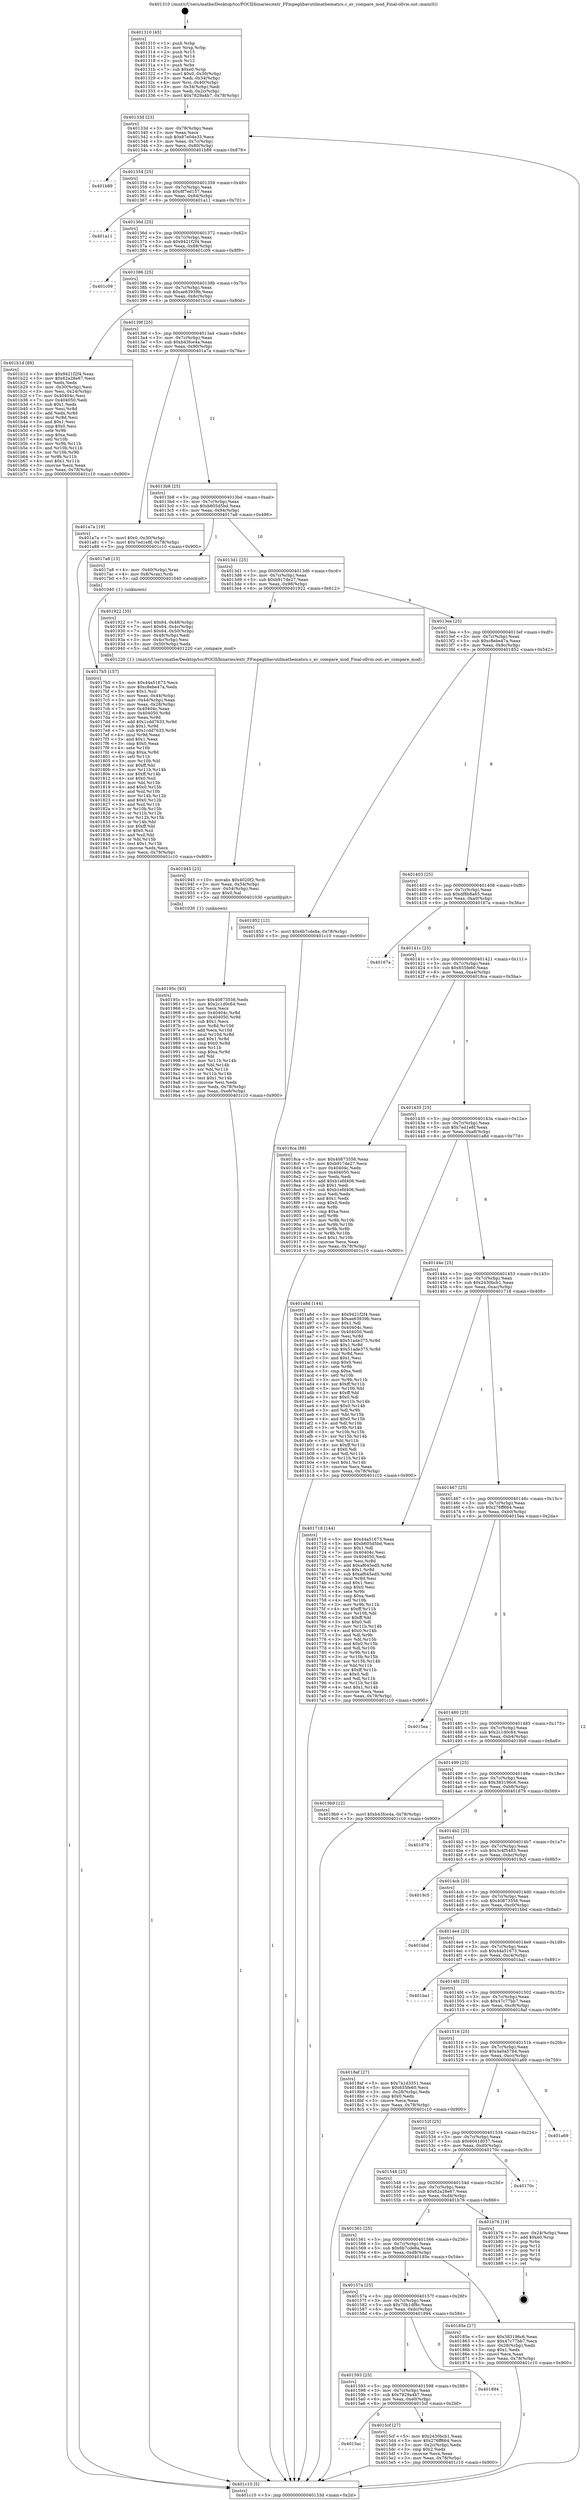 digraph "0x401310" {
  label = "0x401310 (/mnt/c/Users/mathe/Desktop/tcc/POCII/binaries/extr_FFmpeglibavutilmathematics.c_av_compare_mod_Final-ollvm.out::main(0))"
  labelloc = "t"
  node[shape=record]

  Entry [label="",width=0.3,height=0.3,shape=circle,fillcolor=black,style=filled]
  "0x40133d" [label="{
     0x40133d [23]\l
     | [instrs]\l
     &nbsp;&nbsp;0x40133d \<+3\>: mov -0x78(%rbp),%eax\l
     &nbsp;&nbsp;0x401340 \<+2\>: mov %eax,%ecx\l
     &nbsp;&nbsp;0x401342 \<+6\>: sub $0x87e04e33,%ecx\l
     &nbsp;&nbsp;0x401348 \<+3\>: mov %eax,-0x7c(%rbp)\l
     &nbsp;&nbsp;0x40134b \<+3\>: mov %ecx,-0x80(%rbp)\l
     &nbsp;&nbsp;0x40134e \<+6\>: je 0000000000401b89 \<main+0x879\>\l
  }"]
  "0x401b89" [label="{
     0x401b89\l
  }", style=dashed]
  "0x401354" [label="{
     0x401354 [25]\l
     | [instrs]\l
     &nbsp;&nbsp;0x401354 \<+5\>: jmp 0000000000401359 \<main+0x49\>\l
     &nbsp;&nbsp;0x401359 \<+3\>: mov -0x7c(%rbp),%eax\l
     &nbsp;&nbsp;0x40135c \<+5\>: sub $0x8f7ed157,%eax\l
     &nbsp;&nbsp;0x401361 \<+6\>: mov %eax,-0x84(%rbp)\l
     &nbsp;&nbsp;0x401367 \<+6\>: je 0000000000401a11 \<main+0x701\>\l
  }"]
  Exit [label="",width=0.3,height=0.3,shape=circle,fillcolor=black,style=filled,peripheries=2]
  "0x401a11" [label="{
     0x401a11\l
  }", style=dashed]
  "0x40136d" [label="{
     0x40136d [25]\l
     | [instrs]\l
     &nbsp;&nbsp;0x40136d \<+5\>: jmp 0000000000401372 \<main+0x62\>\l
     &nbsp;&nbsp;0x401372 \<+3\>: mov -0x7c(%rbp),%eax\l
     &nbsp;&nbsp;0x401375 \<+5\>: sub $0x9421f2f4,%eax\l
     &nbsp;&nbsp;0x40137a \<+6\>: mov %eax,-0x88(%rbp)\l
     &nbsp;&nbsp;0x401380 \<+6\>: je 0000000000401c09 \<main+0x8f9\>\l
  }"]
  "0x40195c" [label="{
     0x40195c [93]\l
     | [instrs]\l
     &nbsp;&nbsp;0x40195c \<+5\>: mov $0x40873556,%edx\l
     &nbsp;&nbsp;0x401961 \<+5\>: mov $0x2c1d0c64,%esi\l
     &nbsp;&nbsp;0x401966 \<+2\>: xor %ecx,%ecx\l
     &nbsp;&nbsp;0x401968 \<+8\>: mov 0x40404c,%r8d\l
     &nbsp;&nbsp;0x401970 \<+8\>: mov 0x404050,%r9d\l
     &nbsp;&nbsp;0x401978 \<+3\>: sub $0x1,%ecx\l
     &nbsp;&nbsp;0x40197b \<+3\>: mov %r8d,%r10d\l
     &nbsp;&nbsp;0x40197e \<+3\>: add %ecx,%r10d\l
     &nbsp;&nbsp;0x401981 \<+4\>: imul %r10d,%r8d\l
     &nbsp;&nbsp;0x401985 \<+4\>: and $0x1,%r8d\l
     &nbsp;&nbsp;0x401989 \<+4\>: cmp $0x0,%r8d\l
     &nbsp;&nbsp;0x40198d \<+4\>: sete %r11b\l
     &nbsp;&nbsp;0x401991 \<+4\>: cmp $0xa,%r9d\l
     &nbsp;&nbsp;0x401995 \<+3\>: setl %bl\l
     &nbsp;&nbsp;0x401998 \<+3\>: mov %r11b,%r14b\l
     &nbsp;&nbsp;0x40199b \<+3\>: and %bl,%r14b\l
     &nbsp;&nbsp;0x40199e \<+3\>: xor %bl,%r11b\l
     &nbsp;&nbsp;0x4019a1 \<+3\>: or %r11b,%r14b\l
     &nbsp;&nbsp;0x4019a4 \<+4\>: test $0x1,%r14b\l
     &nbsp;&nbsp;0x4019a8 \<+3\>: cmovne %esi,%edx\l
     &nbsp;&nbsp;0x4019ab \<+3\>: mov %edx,-0x78(%rbp)\l
     &nbsp;&nbsp;0x4019ae \<+6\>: mov %eax,-0xe8(%rbp)\l
     &nbsp;&nbsp;0x4019b4 \<+5\>: jmp 0000000000401c10 \<main+0x900\>\l
  }"]
  "0x401c09" [label="{
     0x401c09\l
  }", style=dashed]
  "0x401386" [label="{
     0x401386 [25]\l
     | [instrs]\l
     &nbsp;&nbsp;0x401386 \<+5\>: jmp 000000000040138b \<main+0x7b\>\l
     &nbsp;&nbsp;0x40138b \<+3\>: mov -0x7c(%rbp),%eax\l
     &nbsp;&nbsp;0x40138e \<+5\>: sub $0xae63939b,%eax\l
     &nbsp;&nbsp;0x401393 \<+6\>: mov %eax,-0x8c(%rbp)\l
     &nbsp;&nbsp;0x401399 \<+6\>: je 0000000000401b1d \<main+0x80d\>\l
  }"]
  "0x401945" [label="{
     0x401945 [23]\l
     | [instrs]\l
     &nbsp;&nbsp;0x401945 \<+10\>: movabs $0x4020f2,%rdi\l
     &nbsp;&nbsp;0x40194f \<+3\>: mov %eax,-0x54(%rbp)\l
     &nbsp;&nbsp;0x401952 \<+3\>: mov -0x54(%rbp),%esi\l
     &nbsp;&nbsp;0x401955 \<+2\>: mov $0x0,%al\l
     &nbsp;&nbsp;0x401957 \<+5\>: call 0000000000401030 \<printf@plt\>\l
     | [calls]\l
     &nbsp;&nbsp;0x401030 \{1\} (unknown)\l
  }"]
  "0x401b1d" [label="{
     0x401b1d [89]\l
     | [instrs]\l
     &nbsp;&nbsp;0x401b1d \<+5\>: mov $0x9421f2f4,%eax\l
     &nbsp;&nbsp;0x401b22 \<+5\>: mov $0x62a28e67,%ecx\l
     &nbsp;&nbsp;0x401b27 \<+2\>: xor %edx,%edx\l
     &nbsp;&nbsp;0x401b29 \<+3\>: mov -0x30(%rbp),%esi\l
     &nbsp;&nbsp;0x401b2c \<+3\>: mov %esi,-0x24(%rbp)\l
     &nbsp;&nbsp;0x401b2f \<+7\>: mov 0x40404c,%esi\l
     &nbsp;&nbsp;0x401b36 \<+7\>: mov 0x404050,%edi\l
     &nbsp;&nbsp;0x401b3d \<+3\>: sub $0x1,%edx\l
     &nbsp;&nbsp;0x401b40 \<+3\>: mov %esi,%r8d\l
     &nbsp;&nbsp;0x401b43 \<+3\>: add %edx,%r8d\l
     &nbsp;&nbsp;0x401b46 \<+4\>: imul %r8d,%esi\l
     &nbsp;&nbsp;0x401b4a \<+3\>: and $0x1,%esi\l
     &nbsp;&nbsp;0x401b4d \<+3\>: cmp $0x0,%esi\l
     &nbsp;&nbsp;0x401b50 \<+4\>: sete %r9b\l
     &nbsp;&nbsp;0x401b54 \<+3\>: cmp $0xa,%edi\l
     &nbsp;&nbsp;0x401b57 \<+4\>: setl %r10b\l
     &nbsp;&nbsp;0x401b5b \<+3\>: mov %r9b,%r11b\l
     &nbsp;&nbsp;0x401b5e \<+3\>: and %r10b,%r11b\l
     &nbsp;&nbsp;0x401b61 \<+3\>: xor %r10b,%r9b\l
     &nbsp;&nbsp;0x401b64 \<+3\>: or %r9b,%r11b\l
     &nbsp;&nbsp;0x401b67 \<+4\>: test $0x1,%r11b\l
     &nbsp;&nbsp;0x401b6b \<+3\>: cmovne %ecx,%eax\l
     &nbsp;&nbsp;0x401b6e \<+3\>: mov %eax,-0x78(%rbp)\l
     &nbsp;&nbsp;0x401b71 \<+5\>: jmp 0000000000401c10 \<main+0x900\>\l
  }"]
  "0x40139f" [label="{
     0x40139f [25]\l
     | [instrs]\l
     &nbsp;&nbsp;0x40139f \<+5\>: jmp 00000000004013a4 \<main+0x94\>\l
     &nbsp;&nbsp;0x4013a4 \<+3\>: mov -0x7c(%rbp),%eax\l
     &nbsp;&nbsp;0x4013a7 \<+5\>: sub $0xb43fce4a,%eax\l
     &nbsp;&nbsp;0x4013ac \<+6\>: mov %eax,-0x90(%rbp)\l
     &nbsp;&nbsp;0x4013b2 \<+6\>: je 0000000000401a7a \<main+0x76a\>\l
  }"]
  "0x4017b5" [label="{
     0x4017b5 [157]\l
     | [instrs]\l
     &nbsp;&nbsp;0x4017b5 \<+5\>: mov $0x44a51673,%ecx\l
     &nbsp;&nbsp;0x4017ba \<+5\>: mov $0xc8ebe47a,%edx\l
     &nbsp;&nbsp;0x4017bf \<+3\>: mov $0x1,%sil\l
     &nbsp;&nbsp;0x4017c2 \<+3\>: mov %eax,-0x44(%rbp)\l
     &nbsp;&nbsp;0x4017c5 \<+3\>: mov -0x44(%rbp),%eax\l
     &nbsp;&nbsp;0x4017c8 \<+3\>: mov %eax,-0x28(%rbp)\l
     &nbsp;&nbsp;0x4017cb \<+7\>: mov 0x40404c,%eax\l
     &nbsp;&nbsp;0x4017d2 \<+8\>: mov 0x404050,%r8d\l
     &nbsp;&nbsp;0x4017da \<+3\>: mov %eax,%r9d\l
     &nbsp;&nbsp;0x4017dd \<+7\>: add $0x1cdd7633,%r9d\l
     &nbsp;&nbsp;0x4017e4 \<+4\>: sub $0x1,%r9d\l
     &nbsp;&nbsp;0x4017e8 \<+7\>: sub $0x1cdd7633,%r9d\l
     &nbsp;&nbsp;0x4017ef \<+4\>: imul %r9d,%eax\l
     &nbsp;&nbsp;0x4017f3 \<+3\>: and $0x1,%eax\l
     &nbsp;&nbsp;0x4017f6 \<+3\>: cmp $0x0,%eax\l
     &nbsp;&nbsp;0x4017f9 \<+4\>: sete %r10b\l
     &nbsp;&nbsp;0x4017fd \<+4\>: cmp $0xa,%r8d\l
     &nbsp;&nbsp;0x401801 \<+4\>: setl %r11b\l
     &nbsp;&nbsp;0x401805 \<+3\>: mov %r10b,%bl\l
     &nbsp;&nbsp;0x401808 \<+3\>: xor $0xff,%bl\l
     &nbsp;&nbsp;0x40180b \<+3\>: mov %r11b,%r14b\l
     &nbsp;&nbsp;0x40180e \<+4\>: xor $0xff,%r14b\l
     &nbsp;&nbsp;0x401812 \<+4\>: xor $0x0,%sil\l
     &nbsp;&nbsp;0x401816 \<+3\>: mov %bl,%r15b\l
     &nbsp;&nbsp;0x401819 \<+4\>: and $0x0,%r15b\l
     &nbsp;&nbsp;0x40181d \<+3\>: and %sil,%r10b\l
     &nbsp;&nbsp;0x401820 \<+3\>: mov %r14b,%r12b\l
     &nbsp;&nbsp;0x401823 \<+4\>: and $0x0,%r12b\l
     &nbsp;&nbsp;0x401827 \<+3\>: and %sil,%r11b\l
     &nbsp;&nbsp;0x40182a \<+3\>: or %r10b,%r15b\l
     &nbsp;&nbsp;0x40182d \<+3\>: or %r11b,%r12b\l
     &nbsp;&nbsp;0x401830 \<+3\>: xor %r12b,%r15b\l
     &nbsp;&nbsp;0x401833 \<+3\>: or %r14b,%bl\l
     &nbsp;&nbsp;0x401836 \<+3\>: xor $0xff,%bl\l
     &nbsp;&nbsp;0x401839 \<+4\>: or $0x0,%sil\l
     &nbsp;&nbsp;0x40183d \<+3\>: and %sil,%bl\l
     &nbsp;&nbsp;0x401840 \<+3\>: or %bl,%r15b\l
     &nbsp;&nbsp;0x401843 \<+4\>: test $0x1,%r15b\l
     &nbsp;&nbsp;0x401847 \<+3\>: cmovne %edx,%ecx\l
     &nbsp;&nbsp;0x40184a \<+3\>: mov %ecx,-0x78(%rbp)\l
     &nbsp;&nbsp;0x40184d \<+5\>: jmp 0000000000401c10 \<main+0x900\>\l
  }"]
  "0x401a7a" [label="{
     0x401a7a [19]\l
     | [instrs]\l
     &nbsp;&nbsp;0x401a7a \<+7\>: movl $0x0,-0x30(%rbp)\l
     &nbsp;&nbsp;0x401a81 \<+7\>: movl $0x7ed1e8f,-0x78(%rbp)\l
     &nbsp;&nbsp;0x401a88 \<+5\>: jmp 0000000000401c10 \<main+0x900\>\l
  }"]
  "0x4013b8" [label="{
     0x4013b8 [25]\l
     | [instrs]\l
     &nbsp;&nbsp;0x4013b8 \<+5\>: jmp 00000000004013bd \<main+0xad\>\l
     &nbsp;&nbsp;0x4013bd \<+3\>: mov -0x7c(%rbp),%eax\l
     &nbsp;&nbsp;0x4013c0 \<+5\>: sub $0xb605d5bd,%eax\l
     &nbsp;&nbsp;0x4013c5 \<+6\>: mov %eax,-0x94(%rbp)\l
     &nbsp;&nbsp;0x4013cb \<+6\>: je 00000000004017a8 \<main+0x498\>\l
  }"]
  "0x401310" [label="{
     0x401310 [45]\l
     | [instrs]\l
     &nbsp;&nbsp;0x401310 \<+1\>: push %rbp\l
     &nbsp;&nbsp;0x401311 \<+3\>: mov %rsp,%rbp\l
     &nbsp;&nbsp;0x401314 \<+2\>: push %r15\l
     &nbsp;&nbsp;0x401316 \<+2\>: push %r14\l
     &nbsp;&nbsp;0x401318 \<+2\>: push %r12\l
     &nbsp;&nbsp;0x40131a \<+1\>: push %rbx\l
     &nbsp;&nbsp;0x40131b \<+7\>: sub $0xe0,%rsp\l
     &nbsp;&nbsp;0x401322 \<+7\>: movl $0x0,-0x30(%rbp)\l
     &nbsp;&nbsp;0x401329 \<+3\>: mov %edi,-0x34(%rbp)\l
     &nbsp;&nbsp;0x40132c \<+4\>: mov %rsi,-0x40(%rbp)\l
     &nbsp;&nbsp;0x401330 \<+3\>: mov -0x34(%rbp),%edi\l
     &nbsp;&nbsp;0x401333 \<+3\>: mov %edi,-0x2c(%rbp)\l
     &nbsp;&nbsp;0x401336 \<+7\>: movl $0x7829a4b7,-0x78(%rbp)\l
  }"]
  "0x4017a8" [label="{
     0x4017a8 [13]\l
     | [instrs]\l
     &nbsp;&nbsp;0x4017a8 \<+4\>: mov -0x40(%rbp),%rax\l
     &nbsp;&nbsp;0x4017ac \<+4\>: mov 0x8(%rax),%rdi\l
     &nbsp;&nbsp;0x4017b0 \<+5\>: call 0000000000401040 \<atoi@plt\>\l
     | [calls]\l
     &nbsp;&nbsp;0x401040 \{1\} (unknown)\l
  }"]
  "0x4013d1" [label="{
     0x4013d1 [25]\l
     | [instrs]\l
     &nbsp;&nbsp;0x4013d1 \<+5\>: jmp 00000000004013d6 \<main+0xc6\>\l
     &nbsp;&nbsp;0x4013d6 \<+3\>: mov -0x7c(%rbp),%eax\l
     &nbsp;&nbsp;0x4013d9 \<+5\>: sub $0xb917de27,%eax\l
     &nbsp;&nbsp;0x4013de \<+6\>: mov %eax,-0x98(%rbp)\l
     &nbsp;&nbsp;0x4013e4 \<+6\>: je 0000000000401922 \<main+0x612\>\l
  }"]
  "0x401c10" [label="{
     0x401c10 [5]\l
     | [instrs]\l
     &nbsp;&nbsp;0x401c10 \<+5\>: jmp 000000000040133d \<main+0x2d\>\l
  }"]
  "0x401922" [label="{
     0x401922 [35]\l
     | [instrs]\l
     &nbsp;&nbsp;0x401922 \<+7\>: movl $0x64,-0x48(%rbp)\l
     &nbsp;&nbsp;0x401929 \<+7\>: movl $0x64,-0x4c(%rbp)\l
     &nbsp;&nbsp;0x401930 \<+7\>: movl $0x64,-0x50(%rbp)\l
     &nbsp;&nbsp;0x401937 \<+3\>: mov -0x48(%rbp),%edi\l
     &nbsp;&nbsp;0x40193a \<+3\>: mov -0x4c(%rbp),%esi\l
     &nbsp;&nbsp;0x40193d \<+3\>: mov -0x50(%rbp),%edx\l
     &nbsp;&nbsp;0x401940 \<+5\>: call 0000000000401220 \<av_compare_mod\>\l
     | [calls]\l
     &nbsp;&nbsp;0x401220 \{1\} (/mnt/c/Users/mathe/Desktop/tcc/POCII/binaries/extr_FFmpeglibavutilmathematics.c_av_compare_mod_Final-ollvm.out::av_compare_mod)\l
  }"]
  "0x4013ea" [label="{
     0x4013ea [25]\l
     | [instrs]\l
     &nbsp;&nbsp;0x4013ea \<+5\>: jmp 00000000004013ef \<main+0xdf\>\l
     &nbsp;&nbsp;0x4013ef \<+3\>: mov -0x7c(%rbp),%eax\l
     &nbsp;&nbsp;0x4013f2 \<+5\>: sub $0xc8ebe47a,%eax\l
     &nbsp;&nbsp;0x4013f7 \<+6\>: mov %eax,-0x9c(%rbp)\l
     &nbsp;&nbsp;0x4013fd \<+6\>: je 0000000000401852 \<main+0x542\>\l
  }"]
  "0x4015ac" [label="{
     0x4015ac\l
  }", style=dashed]
  "0x401852" [label="{
     0x401852 [12]\l
     | [instrs]\l
     &nbsp;&nbsp;0x401852 \<+7\>: movl $0x6b7cde8a,-0x78(%rbp)\l
     &nbsp;&nbsp;0x401859 \<+5\>: jmp 0000000000401c10 \<main+0x900\>\l
  }"]
  "0x401403" [label="{
     0x401403 [25]\l
     | [instrs]\l
     &nbsp;&nbsp;0x401403 \<+5\>: jmp 0000000000401408 \<main+0xf8\>\l
     &nbsp;&nbsp;0x401408 \<+3\>: mov -0x7c(%rbp),%eax\l
     &nbsp;&nbsp;0x40140b \<+5\>: sub $0xdf8b8a65,%eax\l
     &nbsp;&nbsp;0x401410 \<+6\>: mov %eax,-0xa0(%rbp)\l
     &nbsp;&nbsp;0x401416 \<+6\>: je 000000000040167a \<main+0x36a\>\l
  }"]
  "0x4015cf" [label="{
     0x4015cf [27]\l
     | [instrs]\l
     &nbsp;&nbsp;0x4015cf \<+5\>: mov $0x2430bcb1,%eax\l
     &nbsp;&nbsp;0x4015d4 \<+5\>: mov $0x276ff664,%ecx\l
     &nbsp;&nbsp;0x4015d9 \<+3\>: mov -0x2c(%rbp),%edx\l
     &nbsp;&nbsp;0x4015dc \<+3\>: cmp $0x2,%edx\l
     &nbsp;&nbsp;0x4015df \<+3\>: cmovne %ecx,%eax\l
     &nbsp;&nbsp;0x4015e2 \<+3\>: mov %eax,-0x78(%rbp)\l
     &nbsp;&nbsp;0x4015e5 \<+5\>: jmp 0000000000401c10 \<main+0x900\>\l
  }"]
  "0x40167a" [label="{
     0x40167a\l
  }", style=dashed]
  "0x40141c" [label="{
     0x40141c [25]\l
     | [instrs]\l
     &nbsp;&nbsp;0x40141c \<+5\>: jmp 0000000000401421 \<main+0x111\>\l
     &nbsp;&nbsp;0x401421 \<+3\>: mov -0x7c(%rbp),%eax\l
     &nbsp;&nbsp;0x401424 \<+5\>: sub $0x655fe60,%eax\l
     &nbsp;&nbsp;0x401429 \<+6\>: mov %eax,-0xa4(%rbp)\l
     &nbsp;&nbsp;0x40142f \<+6\>: je 00000000004018ca \<main+0x5ba\>\l
  }"]
  "0x401593" [label="{
     0x401593 [25]\l
     | [instrs]\l
     &nbsp;&nbsp;0x401593 \<+5\>: jmp 0000000000401598 \<main+0x288\>\l
     &nbsp;&nbsp;0x401598 \<+3\>: mov -0x7c(%rbp),%eax\l
     &nbsp;&nbsp;0x40159b \<+5\>: sub $0x7829a4b7,%eax\l
     &nbsp;&nbsp;0x4015a0 \<+6\>: mov %eax,-0xe0(%rbp)\l
     &nbsp;&nbsp;0x4015a6 \<+6\>: je 00000000004015cf \<main+0x2bf\>\l
  }"]
  "0x4018ca" [label="{
     0x4018ca [88]\l
     | [instrs]\l
     &nbsp;&nbsp;0x4018ca \<+5\>: mov $0x40873556,%eax\l
     &nbsp;&nbsp;0x4018cf \<+5\>: mov $0xb917de27,%ecx\l
     &nbsp;&nbsp;0x4018d4 \<+7\>: mov 0x40404c,%edx\l
     &nbsp;&nbsp;0x4018db \<+7\>: mov 0x404050,%esi\l
     &nbsp;&nbsp;0x4018e2 \<+2\>: mov %edx,%edi\l
     &nbsp;&nbsp;0x4018e4 \<+6\>: add $0xb1efd406,%edi\l
     &nbsp;&nbsp;0x4018ea \<+3\>: sub $0x1,%edi\l
     &nbsp;&nbsp;0x4018ed \<+6\>: sub $0xb1efd406,%edi\l
     &nbsp;&nbsp;0x4018f3 \<+3\>: imul %edi,%edx\l
     &nbsp;&nbsp;0x4018f6 \<+3\>: and $0x1,%edx\l
     &nbsp;&nbsp;0x4018f9 \<+3\>: cmp $0x0,%edx\l
     &nbsp;&nbsp;0x4018fc \<+4\>: sete %r8b\l
     &nbsp;&nbsp;0x401900 \<+3\>: cmp $0xa,%esi\l
     &nbsp;&nbsp;0x401903 \<+4\>: setl %r9b\l
     &nbsp;&nbsp;0x401907 \<+3\>: mov %r8b,%r10b\l
     &nbsp;&nbsp;0x40190a \<+3\>: and %r9b,%r10b\l
     &nbsp;&nbsp;0x40190d \<+3\>: xor %r9b,%r8b\l
     &nbsp;&nbsp;0x401910 \<+3\>: or %r8b,%r10b\l
     &nbsp;&nbsp;0x401913 \<+4\>: test $0x1,%r10b\l
     &nbsp;&nbsp;0x401917 \<+3\>: cmovne %ecx,%eax\l
     &nbsp;&nbsp;0x40191a \<+3\>: mov %eax,-0x78(%rbp)\l
     &nbsp;&nbsp;0x40191d \<+5\>: jmp 0000000000401c10 \<main+0x900\>\l
  }"]
  "0x401435" [label="{
     0x401435 [25]\l
     | [instrs]\l
     &nbsp;&nbsp;0x401435 \<+5\>: jmp 000000000040143a \<main+0x12a\>\l
     &nbsp;&nbsp;0x40143a \<+3\>: mov -0x7c(%rbp),%eax\l
     &nbsp;&nbsp;0x40143d \<+5\>: sub $0x7ed1e8f,%eax\l
     &nbsp;&nbsp;0x401442 \<+6\>: mov %eax,-0xa8(%rbp)\l
     &nbsp;&nbsp;0x401448 \<+6\>: je 0000000000401a8d \<main+0x77d\>\l
  }"]
  "0x401894" [label="{
     0x401894\l
  }", style=dashed]
  "0x401a8d" [label="{
     0x401a8d [144]\l
     | [instrs]\l
     &nbsp;&nbsp;0x401a8d \<+5\>: mov $0x9421f2f4,%eax\l
     &nbsp;&nbsp;0x401a92 \<+5\>: mov $0xae63939b,%ecx\l
     &nbsp;&nbsp;0x401a97 \<+2\>: mov $0x1,%dl\l
     &nbsp;&nbsp;0x401a99 \<+7\>: mov 0x40404c,%esi\l
     &nbsp;&nbsp;0x401aa0 \<+7\>: mov 0x404050,%edi\l
     &nbsp;&nbsp;0x401aa7 \<+3\>: mov %esi,%r8d\l
     &nbsp;&nbsp;0x401aaa \<+7\>: add $0x51ade375,%r8d\l
     &nbsp;&nbsp;0x401ab1 \<+4\>: sub $0x1,%r8d\l
     &nbsp;&nbsp;0x401ab5 \<+7\>: sub $0x51ade375,%r8d\l
     &nbsp;&nbsp;0x401abc \<+4\>: imul %r8d,%esi\l
     &nbsp;&nbsp;0x401ac0 \<+3\>: and $0x1,%esi\l
     &nbsp;&nbsp;0x401ac3 \<+3\>: cmp $0x0,%esi\l
     &nbsp;&nbsp;0x401ac6 \<+4\>: sete %r9b\l
     &nbsp;&nbsp;0x401aca \<+3\>: cmp $0xa,%edi\l
     &nbsp;&nbsp;0x401acd \<+4\>: setl %r10b\l
     &nbsp;&nbsp;0x401ad1 \<+3\>: mov %r9b,%r11b\l
     &nbsp;&nbsp;0x401ad4 \<+4\>: xor $0xff,%r11b\l
     &nbsp;&nbsp;0x401ad8 \<+3\>: mov %r10b,%bl\l
     &nbsp;&nbsp;0x401adb \<+3\>: xor $0xff,%bl\l
     &nbsp;&nbsp;0x401ade \<+3\>: xor $0x0,%dl\l
     &nbsp;&nbsp;0x401ae1 \<+3\>: mov %r11b,%r14b\l
     &nbsp;&nbsp;0x401ae4 \<+4\>: and $0x0,%r14b\l
     &nbsp;&nbsp;0x401ae8 \<+3\>: and %dl,%r9b\l
     &nbsp;&nbsp;0x401aeb \<+3\>: mov %bl,%r15b\l
     &nbsp;&nbsp;0x401aee \<+4\>: and $0x0,%r15b\l
     &nbsp;&nbsp;0x401af2 \<+3\>: and %dl,%r10b\l
     &nbsp;&nbsp;0x401af5 \<+3\>: or %r9b,%r14b\l
     &nbsp;&nbsp;0x401af8 \<+3\>: or %r10b,%r15b\l
     &nbsp;&nbsp;0x401afb \<+3\>: xor %r15b,%r14b\l
     &nbsp;&nbsp;0x401afe \<+3\>: or %bl,%r11b\l
     &nbsp;&nbsp;0x401b01 \<+4\>: xor $0xff,%r11b\l
     &nbsp;&nbsp;0x401b05 \<+3\>: or $0x0,%dl\l
     &nbsp;&nbsp;0x401b08 \<+3\>: and %dl,%r11b\l
     &nbsp;&nbsp;0x401b0b \<+3\>: or %r11b,%r14b\l
     &nbsp;&nbsp;0x401b0e \<+4\>: test $0x1,%r14b\l
     &nbsp;&nbsp;0x401b12 \<+3\>: cmovne %ecx,%eax\l
     &nbsp;&nbsp;0x401b15 \<+3\>: mov %eax,-0x78(%rbp)\l
     &nbsp;&nbsp;0x401b18 \<+5\>: jmp 0000000000401c10 \<main+0x900\>\l
  }"]
  "0x40144e" [label="{
     0x40144e [25]\l
     | [instrs]\l
     &nbsp;&nbsp;0x40144e \<+5\>: jmp 0000000000401453 \<main+0x143\>\l
     &nbsp;&nbsp;0x401453 \<+3\>: mov -0x7c(%rbp),%eax\l
     &nbsp;&nbsp;0x401456 \<+5\>: sub $0x2430bcb1,%eax\l
     &nbsp;&nbsp;0x40145b \<+6\>: mov %eax,-0xac(%rbp)\l
     &nbsp;&nbsp;0x401461 \<+6\>: je 0000000000401718 \<main+0x408\>\l
  }"]
  "0x40157a" [label="{
     0x40157a [25]\l
     | [instrs]\l
     &nbsp;&nbsp;0x40157a \<+5\>: jmp 000000000040157f \<main+0x26f\>\l
     &nbsp;&nbsp;0x40157f \<+3\>: mov -0x7c(%rbp),%eax\l
     &nbsp;&nbsp;0x401582 \<+5\>: sub $0x70b1df8c,%eax\l
     &nbsp;&nbsp;0x401587 \<+6\>: mov %eax,-0xdc(%rbp)\l
     &nbsp;&nbsp;0x40158d \<+6\>: je 0000000000401894 \<main+0x584\>\l
  }"]
  "0x401718" [label="{
     0x401718 [144]\l
     | [instrs]\l
     &nbsp;&nbsp;0x401718 \<+5\>: mov $0x44a51673,%eax\l
     &nbsp;&nbsp;0x40171d \<+5\>: mov $0xb605d5bd,%ecx\l
     &nbsp;&nbsp;0x401722 \<+2\>: mov $0x1,%dl\l
     &nbsp;&nbsp;0x401724 \<+7\>: mov 0x40404c,%esi\l
     &nbsp;&nbsp;0x40172b \<+7\>: mov 0x404050,%edi\l
     &nbsp;&nbsp;0x401732 \<+3\>: mov %esi,%r8d\l
     &nbsp;&nbsp;0x401735 \<+7\>: add $0xaf645ed5,%r8d\l
     &nbsp;&nbsp;0x40173c \<+4\>: sub $0x1,%r8d\l
     &nbsp;&nbsp;0x401740 \<+7\>: sub $0xaf645ed5,%r8d\l
     &nbsp;&nbsp;0x401747 \<+4\>: imul %r8d,%esi\l
     &nbsp;&nbsp;0x40174b \<+3\>: and $0x1,%esi\l
     &nbsp;&nbsp;0x40174e \<+3\>: cmp $0x0,%esi\l
     &nbsp;&nbsp;0x401751 \<+4\>: sete %r9b\l
     &nbsp;&nbsp;0x401755 \<+3\>: cmp $0xa,%edi\l
     &nbsp;&nbsp;0x401758 \<+4\>: setl %r10b\l
     &nbsp;&nbsp;0x40175c \<+3\>: mov %r9b,%r11b\l
     &nbsp;&nbsp;0x40175f \<+4\>: xor $0xff,%r11b\l
     &nbsp;&nbsp;0x401763 \<+3\>: mov %r10b,%bl\l
     &nbsp;&nbsp;0x401766 \<+3\>: xor $0xff,%bl\l
     &nbsp;&nbsp;0x401769 \<+3\>: xor $0x0,%dl\l
     &nbsp;&nbsp;0x40176c \<+3\>: mov %r11b,%r14b\l
     &nbsp;&nbsp;0x40176f \<+4\>: and $0x0,%r14b\l
     &nbsp;&nbsp;0x401773 \<+3\>: and %dl,%r9b\l
     &nbsp;&nbsp;0x401776 \<+3\>: mov %bl,%r15b\l
     &nbsp;&nbsp;0x401779 \<+4\>: and $0x0,%r15b\l
     &nbsp;&nbsp;0x40177d \<+3\>: and %dl,%r10b\l
     &nbsp;&nbsp;0x401780 \<+3\>: or %r9b,%r14b\l
     &nbsp;&nbsp;0x401783 \<+3\>: or %r10b,%r15b\l
     &nbsp;&nbsp;0x401786 \<+3\>: xor %r15b,%r14b\l
     &nbsp;&nbsp;0x401789 \<+3\>: or %bl,%r11b\l
     &nbsp;&nbsp;0x40178c \<+4\>: xor $0xff,%r11b\l
     &nbsp;&nbsp;0x401790 \<+3\>: or $0x0,%dl\l
     &nbsp;&nbsp;0x401793 \<+3\>: and %dl,%r11b\l
     &nbsp;&nbsp;0x401796 \<+3\>: or %r11b,%r14b\l
     &nbsp;&nbsp;0x401799 \<+4\>: test $0x1,%r14b\l
     &nbsp;&nbsp;0x40179d \<+3\>: cmovne %ecx,%eax\l
     &nbsp;&nbsp;0x4017a0 \<+3\>: mov %eax,-0x78(%rbp)\l
     &nbsp;&nbsp;0x4017a3 \<+5\>: jmp 0000000000401c10 \<main+0x900\>\l
  }"]
  "0x401467" [label="{
     0x401467 [25]\l
     | [instrs]\l
     &nbsp;&nbsp;0x401467 \<+5\>: jmp 000000000040146c \<main+0x15c\>\l
     &nbsp;&nbsp;0x40146c \<+3\>: mov -0x7c(%rbp),%eax\l
     &nbsp;&nbsp;0x40146f \<+5\>: sub $0x276ff664,%eax\l
     &nbsp;&nbsp;0x401474 \<+6\>: mov %eax,-0xb0(%rbp)\l
     &nbsp;&nbsp;0x40147a \<+6\>: je 00000000004015ea \<main+0x2da\>\l
  }"]
  "0x40185e" [label="{
     0x40185e [27]\l
     | [instrs]\l
     &nbsp;&nbsp;0x40185e \<+5\>: mov $0x383196c6,%eax\l
     &nbsp;&nbsp;0x401863 \<+5\>: mov $0x47c77bb7,%ecx\l
     &nbsp;&nbsp;0x401868 \<+3\>: mov -0x28(%rbp),%edx\l
     &nbsp;&nbsp;0x40186b \<+3\>: cmp $0x1,%edx\l
     &nbsp;&nbsp;0x40186e \<+3\>: cmovl %ecx,%eax\l
     &nbsp;&nbsp;0x401871 \<+3\>: mov %eax,-0x78(%rbp)\l
     &nbsp;&nbsp;0x401874 \<+5\>: jmp 0000000000401c10 \<main+0x900\>\l
  }"]
  "0x4015ea" [label="{
     0x4015ea\l
  }", style=dashed]
  "0x401480" [label="{
     0x401480 [25]\l
     | [instrs]\l
     &nbsp;&nbsp;0x401480 \<+5\>: jmp 0000000000401485 \<main+0x175\>\l
     &nbsp;&nbsp;0x401485 \<+3\>: mov -0x7c(%rbp),%eax\l
     &nbsp;&nbsp;0x401488 \<+5\>: sub $0x2c1d0c64,%eax\l
     &nbsp;&nbsp;0x40148d \<+6\>: mov %eax,-0xb4(%rbp)\l
     &nbsp;&nbsp;0x401493 \<+6\>: je 00000000004019b9 \<main+0x6a9\>\l
  }"]
  "0x401561" [label="{
     0x401561 [25]\l
     | [instrs]\l
     &nbsp;&nbsp;0x401561 \<+5\>: jmp 0000000000401566 \<main+0x256\>\l
     &nbsp;&nbsp;0x401566 \<+3\>: mov -0x7c(%rbp),%eax\l
     &nbsp;&nbsp;0x401569 \<+5\>: sub $0x6b7cde8a,%eax\l
     &nbsp;&nbsp;0x40156e \<+6\>: mov %eax,-0xd8(%rbp)\l
     &nbsp;&nbsp;0x401574 \<+6\>: je 000000000040185e \<main+0x54e\>\l
  }"]
  "0x4019b9" [label="{
     0x4019b9 [12]\l
     | [instrs]\l
     &nbsp;&nbsp;0x4019b9 \<+7\>: movl $0xb43fce4a,-0x78(%rbp)\l
     &nbsp;&nbsp;0x4019c0 \<+5\>: jmp 0000000000401c10 \<main+0x900\>\l
  }"]
  "0x401499" [label="{
     0x401499 [25]\l
     | [instrs]\l
     &nbsp;&nbsp;0x401499 \<+5\>: jmp 000000000040149e \<main+0x18e\>\l
     &nbsp;&nbsp;0x40149e \<+3\>: mov -0x7c(%rbp),%eax\l
     &nbsp;&nbsp;0x4014a1 \<+5\>: sub $0x383196c6,%eax\l
     &nbsp;&nbsp;0x4014a6 \<+6\>: mov %eax,-0xb8(%rbp)\l
     &nbsp;&nbsp;0x4014ac \<+6\>: je 0000000000401879 \<main+0x569\>\l
  }"]
  "0x401b76" [label="{
     0x401b76 [19]\l
     | [instrs]\l
     &nbsp;&nbsp;0x401b76 \<+3\>: mov -0x24(%rbp),%eax\l
     &nbsp;&nbsp;0x401b79 \<+7\>: add $0xe0,%rsp\l
     &nbsp;&nbsp;0x401b80 \<+1\>: pop %rbx\l
     &nbsp;&nbsp;0x401b81 \<+2\>: pop %r12\l
     &nbsp;&nbsp;0x401b83 \<+2\>: pop %r14\l
     &nbsp;&nbsp;0x401b85 \<+2\>: pop %r15\l
     &nbsp;&nbsp;0x401b87 \<+1\>: pop %rbp\l
     &nbsp;&nbsp;0x401b88 \<+1\>: ret\l
  }"]
  "0x401879" [label="{
     0x401879\l
  }", style=dashed]
  "0x4014b2" [label="{
     0x4014b2 [25]\l
     | [instrs]\l
     &nbsp;&nbsp;0x4014b2 \<+5\>: jmp 00000000004014b7 \<main+0x1a7\>\l
     &nbsp;&nbsp;0x4014b7 \<+3\>: mov -0x7c(%rbp),%eax\l
     &nbsp;&nbsp;0x4014ba \<+5\>: sub $0x3c4f5483,%eax\l
     &nbsp;&nbsp;0x4014bf \<+6\>: mov %eax,-0xbc(%rbp)\l
     &nbsp;&nbsp;0x4014c5 \<+6\>: je 00000000004019c5 \<main+0x6b5\>\l
  }"]
  "0x401548" [label="{
     0x401548 [25]\l
     | [instrs]\l
     &nbsp;&nbsp;0x401548 \<+5\>: jmp 000000000040154d \<main+0x23d\>\l
     &nbsp;&nbsp;0x40154d \<+3\>: mov -0x7c(%rbp),%eax\l
     &nbsp;&nbsp;0x401550 \<+5\>: sub $0x62a28e67,%eax\l
     &nbsp;&nbsp;0x401555 \<+6\>: mov %eax,-0xd4(%rbp)\l
     &nbsp;&nbsp;0x40155b \<+6\>: je 0000000000401b76 \<main+0x866\>\l
  }"]
  "0x4019c5" [label="{
     0x4019c5\l
  }", style=dashed]
  "0x4014cb" [label="{
     0x4014cb [25]\l
     | [instrs]\l
     &nbsp;&nbsp;0x4014cb \<+5\>: jmp 00000000004014d0 \<main+0x1c0\>\l
     &nbsp;&nbsp;0x4014d0 \<+3\>: mov -0x7c(%rbp),%eax\l
     &nbsp;&nbsp;0x4014d3 \<+5\>: sub $0x40873556,%eax\l
     &nbsp;&nbsp;0x4014d8 \<+6\>: mov %eax,-0xc0(%rbp)\l
     &nbsp;&nbsp;0x4014de \<+6\>: je 0000000000401bbd \<main+0x8ad\>\l
  }"]
  "0x40170c" [label="{
     0x40170c\l
  }", style=dashed]
  "0x401bbd" [label="{
     0x401bbd\l
  }", style=dashed]
  "0x4014e4" [label="{
     0x4014e4 [25]\l
     | [instrs]\l
     &nbsp;&nbsp;0x4014e4 \<+5\>: jmp 00000000004014e9 \<main+0x1d9\>\l
     &nbsp;&nbsp;0x4014e9 \<+3\>: mov -0x7c(%rbp),%eax\l
     &nbsp;&nbsp;0x4014ec \<+5\>: sub $0x44a51673,%eax\l
     &nbsp;&nbsp;0x4014f1 \<+6\>: mov %eax,-0xc4(%rbp)\l
     &nbsp;&nbsp;0x4014f7 \<+6\>: je 0000000000401ba1 \<main+0x891\>\l
  }"]
  "0x40152f" [label="{
     0x40152f [25]\l
     | [instrs]\l
     &nbsp;&nbsp;0x40152f \<+5\>: jmp 0000000000401534 \<main+0x224\>\l
     &nbsp;&nbsp;0x401534 \<+3\>: mov -0x7c(%rbp),%eax\l
     &nbsp;&nbsp;0x401537 \<+5\>: sub $0x6041d037,%eax\l
     &nbsp;&nbsp;0x40153c \<+6\>: mov %eax,-0xd0(%rbp)\l
     &nbsp;&nbsp;0x401542 \<+6\>: je 000000000040170c \<main+0x3fc\>\l
  }"]
  "0x401ba1" [label="{
     0x401ba1\l
  }", style=dashed]
  "0x4014fd" [label="{
     0x4014fd [25]\l
     | [instrs]\l
     &nbsp;&nbsp;0x4014fd \<+5\>: jmp 0000000000401502 \<main+0x1f2\>\l
     &nbsp;&nbsp;0x401502 \<+3\>: mov -0x7c(%rbp),%eax\l
     &nbsp;&nbsp;0x401505 \<+5\>: sub $0x47c77bb7,%eax\l
     &nbsp;&nbsp;0x40150a \<+6\>: mov %eax,-0xc8(%rbp)\l
     &nbsp;&nbsp;0x401510 \<+6\>: je 00000000004018af \<main+0x59f\>\l
  }"]
  "0x401a69" [label="{
     0x401a69\l
  }", style=dashed]
  "0x4018af" [label="{
     0x4018af [27]\l
     | [instrs]\l
     &nbsp;&nbsp;0x4018af \<+5\>: mov $0x7a1d3351,%eax\l
     &nbsp;&nbsp;0x4018b4 \<+5\>: mov $0x655fe60,%ecx\l
     &nbsp;&nbsp;0x4018b9 \<+3\>: mov -0x28(%rbp),%edx\l
     &nbsp;&nbsp;0x4018bc \<+3\>: cmp $0x0,%edx\l
     &nbsp;&nbsp;0x4018bf \<+3\>: cmove %ecx,%eax\l
     &nbsp;&nbsp;0x4018c2 \<+3\>: mov %eax,-0x78(%rbp)\l
     &nbsp;&nbsp;0x4018c5 \<+5\>: jmp 0000000000401c10 \<main+0x900\>\l
  }"]
  "0x401516" [label="{
     0x401516 [25]\l
     | [instrs]\l
     &nbsp;&nbsp;0x401516 \<+5\>: jmp 000000000040151b \<main+0x20b\>\l
     &nbsp;&nbsp;0x40151b \<+3\>: mov -0x7c(%rbp),%eax\l
     &nbsp;&nbsp;0x40151e \<+5\>: sub $0x4a0a5764,%eax\l
     &nbsp;&nbsp;0x401523 \<+6\>: mov %eax,-0xcc(%rbp)\l
     &nbsp;&nbsp;0x401529 \<+6\>: je 0000000000401a69 \<main+0x759\>\l
  }"]
  Entry -> "0x401310" [label=" 1"]
  "0x40133d" -> "0x401b89" [label=" 0"]
  "0x40133d" -> "0x401354" [label=" 13"]
  "0x401b76" -> Exit [label=" 1"]
  "0x401354" -> "0x401a11" [label=" 0"]
  "0x401354" -> "0x40136d" [label=" 13"]
  "0x401b1d" -> "0x401c10" [label=" 1"]
  "0x40136d" -> "0x401c09" [label=" 0"]
  "0x40136d" -> "0x401386" [label=" 13"]
  "0x401a8d" -> "0x401c10" [label=" 1"]
  "0x401386" -> "0x401b1d" [label=" 1"]
  "0x401386" -> "0x40139f" [label=" 12"]
  "0x401a7a" -> "0x401c10" [label=" 1"]
  "0x40139f" -> "0x401a7a" [label=" 1"]
  "0x40139f" -> "0x4013b8" [label=" 11"]
  "0x4019b9" -> "0x401c10" [label=" 1"]
  "0x4013b8" -> "0x4017a8" [label=" 1"]
  "0x4013b8" -> "0x4013d1" [label=" 10"]
  "0x40195c" -> "0x401c10" [label=" 1"]
  "0x4013d1" -> "0x401922" [label=" 1"]
  "0x4013d1" -> "0x4013ea" [label=" 9"]
  "0x401945" -> "0x40195c" [label=" 1"]
  "0x4013ea" -> "0x401852" [label=" 1"]
  "0x4013ea" -> "0x401403" [label=" 8"]
  "0x401922" -> "0x401945" [label=" 1"]
  "0x401403" -> "0x40167a" [label=" 0"]
  "0x401403" -> "0x40141c" [label=" 8"]
  "0x4018ca" -> "0x401c10" [label=" 1"]
  "0x40141c" -> "0x4018ca" [label=" 1"]
  "0x40141c" -> "0x401435" [label=" 7"]
  "0x40185e" -> "0x401c10" [label=" 1"]
  "0x401435" -> "0x401a8d" [label=" 1"]
  "0x401435" -> "0x40144e" [label=" 6"]
  "0x401852" -> "0x401c10" [label=" 1"]
  "0x40144e" -> "0x401718" [label=" 1"]
  "0x40144e" -> "0x401467" [label=" 5"]
  "0x4017a8" -> "0x4017b5" [label=" 1"]
  "0x401467" -> "0x4015ea" [label=" 0"]
  "0x401467" -> "0x401480" [label=" 5"]
  "0x401718" -> "0x401c10" [label=" 1"]
  "0x401480" -> "0x4019b9" [label=" 1"]
  "0x401480" -> "0x401499" [label=" 4"]
  "0x401310" -> "0x40133d" [label=" 1"]
  "0x401499" -> "0x401879" [label=" 0"]
  "0x401499" -> "0x4014b2" [label=" 4"]
  "0x4015cf" -> "0x401c10" [label=" 1"]
  "0x4014b2" -> "0x4019c5" [label=" 0"]
  "0x4014b2" -> "0x4014cb" [label=" 4"]
  "0x401593" -> "0x4015cf" [label=" 1"]
  "0x4014cb" -> "0x401bbd" [label=" 0"]
  "0x4014cb" -> "0x4014e4" [label=" 4"]
  "0x4018af" -> "0x401c10" [label=" 1"]
  "0x4014e4" -> "0x401ba1" [label=" 0"]
  "0x4014e4" -> "0x4014fd" [label=" 4"]
  "0x40157a" -> "0x401894" [label=" 0"]
  "0x4014fd" -> "0x4018af" [label=" 1"]
  "0x4014fd" -> "0x401516" [label=" 3"]
  "0x4017b5" -> "0x401c10" [label=" 1"]
  "0x401516" -> "0x401a69" [label=" 0"]
  "0x401516" -> "0x40152f" [label=" 3"]
  "0x40157a" -> "0x401593" [label=" 1"]
  "0x40152f" -> "0x40170c" [label=" 0"]
  "0x40152f" -> "0x401548" [label=" 3"]
  "0x401593" -> "0x4015ac" [label=" 0"]
  "0x401548" -> "0x401b76" [label=" 1"]
  "0x401548" -> "0x401561" [label=" 2"]
  "0x401c10" -> "0x40133d" [label=" 12"]
  "0x401561" -> "0x40185e" [label=" 1"]
  "0x401561" -> "0x40157a" [label=" 1"]
}
